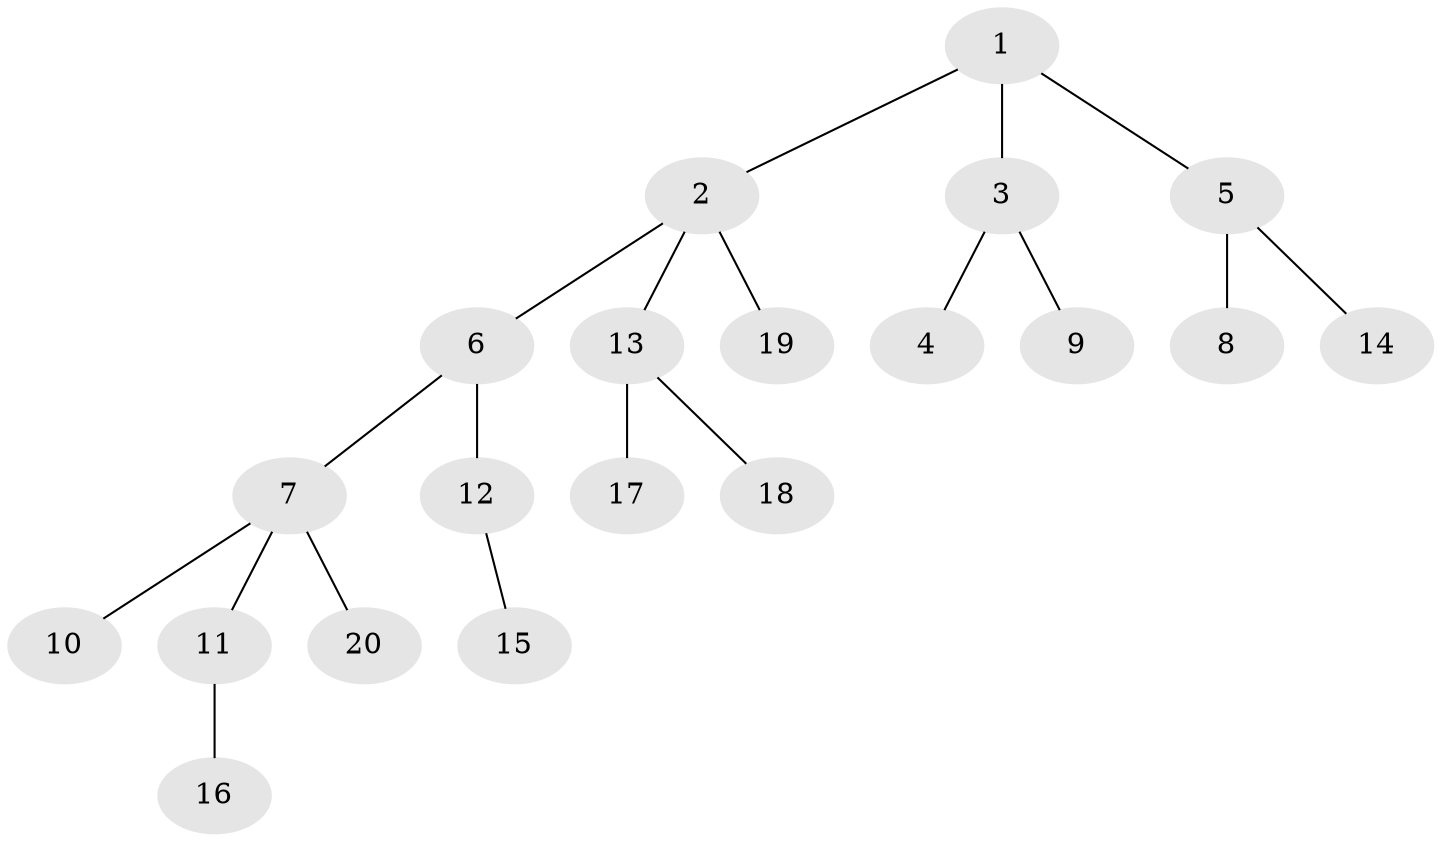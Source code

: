 // Generated by graph-tools (version 1.1) at 2025/46/02/15/25 05:46:28]
// undirected, 20 vertices, 19 edges
graph export_dot {
graph [start="1"]
  node [color=gray90,style=filled];
  1;
  2;
  3;
  4;
  5;
  6;
  7;
  8;
  9;
  10;
  11;
  12;
  13;
  14;
  15;
  16;
  17;
  18;
  19;
  20;
  1 -- 2;
  1 -- 3;
  1 -- 5;
  2 -- 6;
  2 -- 13;
  2 -- 19;
  3 -- 4;
  3 -- 9;
  5 -- 8;
  5 -- 14;
  6 -- 7;
  6 -- 12;
  7 -- 10;
  7 -- 11;
  7 -- 20;
  11 -- 16;
  12 -- 15;
  13 -- 17;
  13 -- 18;
}
